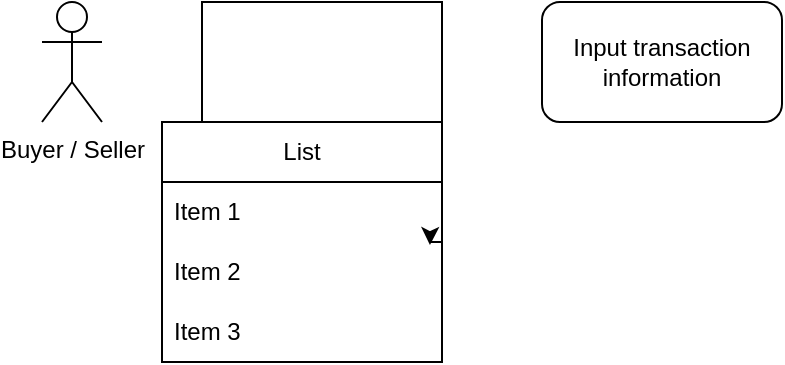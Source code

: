 <mxfile version="24.7.17">
  <diagram id="C5RBs43oDa-KdzZeNtuy" name="Page-1">
    <mxGraphModel dx="1037" dy="564" grid="1" gridSize="10" guides="1" tooltips="1" connect="1" arrows="1" fold="1" page="1" pageScale="1" pageWidth="827" pageHeight="1169" math="0" shadow="0">
      <root>
        <mxCell id="WIyWlLk6GJQsqaUBKTNV-0" />
        <mxCell id="WIyWlLk6GJQsqaUBKTNV-1" parent="WIyWlLk6GJQsqaUBKTNV-0" />
        <mxCell id="-MwMYCs0A1t0Ej2wLif8-0" value="Buyer / Seller" style="shape=umlActor;verticalLabelPosition=bottom;verticalAlign=top;html=1;outlineConnect=0;" vertex="1" parent="WIyWlLk6GJQsqaUBKTNV-1">
          <mxGeometry x="60" y="60" width="30" height="60" as="geometry" />
        </mxCell>
        <mxCell id="-MwMYCs0A1t0Ej2wLif8-2" value="Input transaction information" style="rounded=1;whiteSpace=wrap;html=1;" vertex="1" parent="WIyWlLk6GJQsqaUBKTNV-1">
          <mxGeometry x="310" y="60" width="120" height="60" as="geometry" />
        </mxCell>
        <mxCell id="-MwMYCs0A1t0Ej2wLif8-3" value="List" style="swimlane;fontStyle=0;childLayout=stackLayout;horizontal=1;startSize=30;horizontalStack=0;resizeParent=1;resizeParentMax=0;resizeLast=0;collapsible=1;marginBottom=0;whiteSpace=wrap;html=1;" vertex="1" parent="WIyWlLk6GJQsqaUBKTNV-1">
          <mxGeometry x="120" y="120" width="140" height="120" as="geometry" />
        </mxCell>
        <mxCell id="-MwMYCs0A1t0Ej2wLif8-4" value="Item 1" style="text;strokeColor=none;fillColor=none;align=left;verticalAlign=middle;spacingLeft=4;spacingRight=4;overflow=hidden;points=[[0,0.5],[1,0.5]];portConstraint=eastwest;rotatable=0;whiteSpace=wrap;html=1;" vertex="1" parent="-MwMYCs0A1t0Ej2wLif8-3">
          <mxGeometry y="30" width="140" height="30" as="geometry" />
        </mxCell>
        <mxCell id="-MwMYCs0A1t0Ej2wLif8-5" value="Item 2" style="text;strokeColor=none;fillColor=none;align=left;verticalAlign=middle;spacingLeft=4;spacingRight=4;overflow=hidden;points=[[0,0.5],[1,0.5]];portConstraint=eastwest;rotatable=0;whiteSpace=wrap;html=1;" vertex="1" parent="-MwMYCs0A1t0Ej2wLif8-3">
          <mxGeometry y="60" width="140" height="30" as="geometry" />
        </mxCell>
        <mxCell id="-MwMYCs0A1t0Ej2wLif8-6" value="Item 3" style="text;strokeColor=none;fillColor=none;align=left;verticalAlign=middle;spacingLeft=4;spacingRight=4;overflow=hidden;points=[[0,0.5],[1,0.5]];portConstraint=eastwest;rotatable=0;whiteSpace=wrap;html=1;" vertex="1" parent="-MwMYCs0A1t0Ej2wLif8-3">
          <mxGeometry y="90" width="140" height="30" as="geometry" />
        </mxCell>
        <mxCell id="-MwMYCs0A1t0Ej2wLif8-9" style="edgeStyle=orthogonalEdgeStyle;rounded=0;orthogonalLoop=1;jettySize=auto;html=1;exitX=1;exitY=0.5;exitDx=0;exitDy=0;entryX=0.957;entryY=0.05;entryDx=0;entryDy=0;entryPerimeter=0;" edge="1" parent="-MwMYCs0A1t0Ej2wLif8-3" source="-MwMYCs0A1t0Ej2wLif8-3" target="-MwMYCs0A1t0Ej2wLif8-5">
          <mxGeometry relative="1" as="geometry" />
        </mxCell>
        <mxCell id="-MwMYCs0A1t0Ej2wLif8-8" value="" style="rounded=0;whiteSpace=wrap;html=1;" vertex="1" parent="WIyWlLk6GJQsqaUBKTNV-1">
          <mxGeometry x="140" y="60" width="120" height="60" as="geometry" />
        </mxCell>
      </root>
    </mxGraphModel>
  </diagram>
</mxfile>
